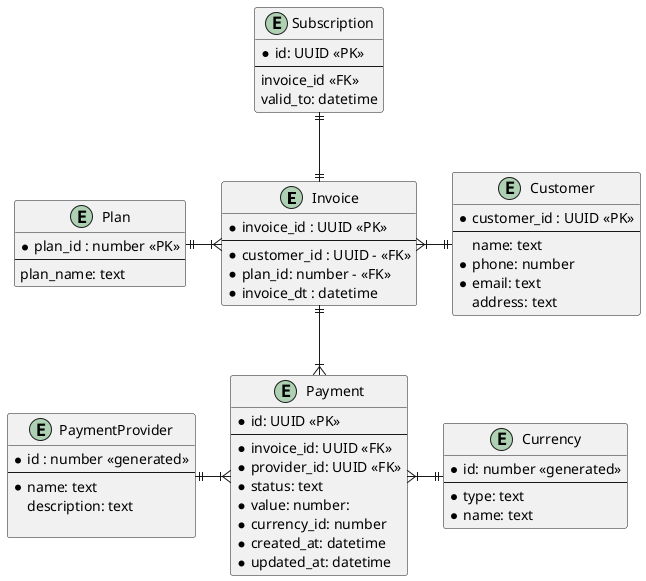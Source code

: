 @startuml
' hide the spot
' hide circle
skinparam linetype ortho

entity "Invoice" as invoice {
  *invoice_id : UUID <<PK>>
  --
  *customer_id : UUID - <<FK>>
  *plan_id: number - <<FK>>
  *invoice_dt : datetime
}

entity "Subscription" as subscription {
  *id: UUID <<PK>>
  --
  invoice_id <<FK>>
  valid_to: datetime
}

entity "Plan" as plan {
  *plan_id : number <<PK>>
  --
  plan_name: text
}

entity "Customer" as customer {
  *customer_id : UUID <<PK>>
  --
  name: text
  *phone: number
  *email: text
  address: text
}


entity "Payment" as payment {
  *id: UUID <<PK>>
  --
  *invoice_id: UUID <<FK>>
  *provider_id: UUID <<FK>>
  *status: text
  *value: number:
  *currency_id: number 
  *created_at: datetime
  *updated_at: datetime
}


entity "PaymentProvider" as provider {
  *id : number <<generated>>
  --
  *name: text
  description: text
  
}

entity "Currency" as currency{
  *id: number <<generated>>
  --
  *type: text
  *name: text
}

/'
entity "Receipt" as receipt {
  *id: UUID <<generated>>
  --
  *payment_id: UUID <<FK>>
  
}
'/

invoice ||-up-|| subscription
invoice }|-left-|| plan
invoice }|-right-|| customer
invoice ||--|{ payment
payment }|-left-|| provider
payment }|-right-|| currency
/' payment ||--|| receipt '/
@enduml
